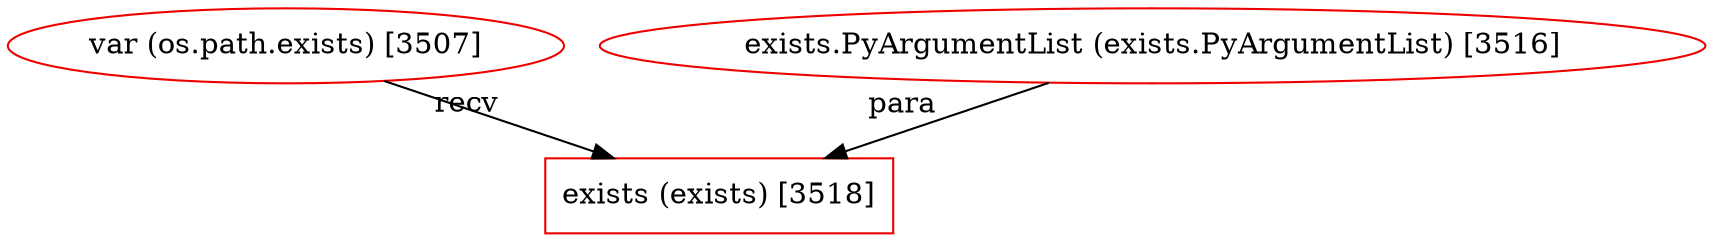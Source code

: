 digraph G {
  3518 [ metadata="" color="red2" shape="box" kind="func-call" label="exists (exists) [3518]" ];
  3507 [ metadata="" color="red2" shape="ellipse" kind="variable-usage" label="var (os.path.exists) [3507]" ];
  3516 [ metadata="" color="red2" shape="ellipse" kind="null" label="exists.PyArgumentList (exists.PyArgumentList) [3516]" ];
  3507 -> 3518 [ from_closure="null" xlabel="recv" ];
  3516 -> 3518 [ from_closure="null" xlabel="para" ];
}
